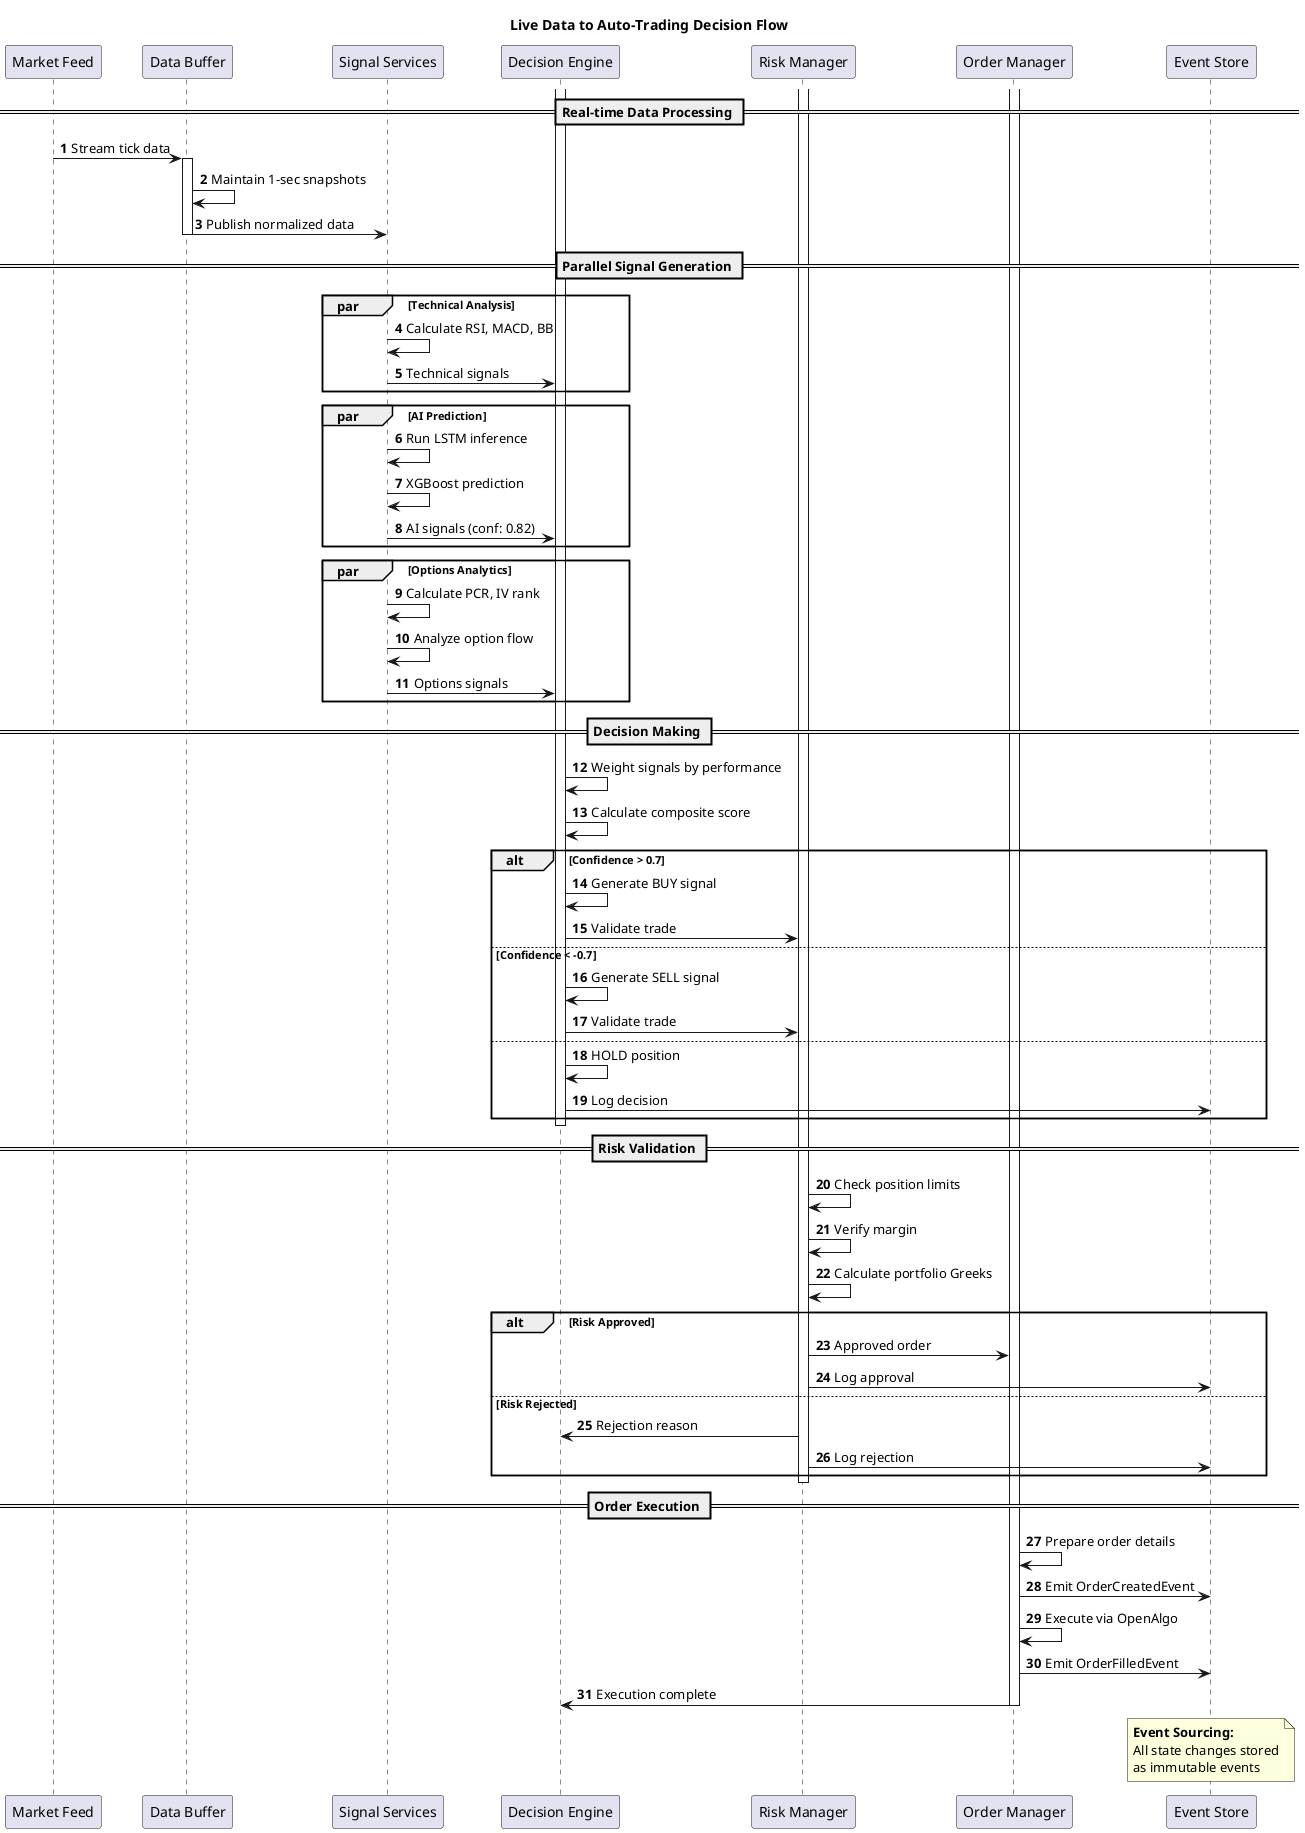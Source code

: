 @startuml Live_Data_Decision_Flow

title Live Data to Auto-Trading Decision Flow

participant "Market Feed" as feed
participant "Data Buffer" as buffer
participant "Signal Services" as signals
participant "Decision Engine" as decision
participant "Risk Manager" as risk
participant "Order Manager" as order
participant "Event Store" as events

autonumber

== Real-time Data Processing ==
feed -> buffer : Stream tick data
activate buffer
buffer -> buffer : Maintain 1-sec snapshots
buffer -> signals : Publish normalized data
deactivate buffer

== Parallel Signal Generation ==
group par [Technical Analysis]
    signals -> signals : Calculate RSI, MACD, BB
    signals -> decision : Technical signals
end
group par [AI Prediction]
    signals -> signals : Run LSTM inference
    signals -> signals : XGBoost prediction
    signals -> decision : AI signals (conf: 0.82)
end
group par [Options Analytics]
    signals -> signals : Calculate PCR, IV rank
    signals -> signals : Analyze option flow
    signals -> decision : Options signals
end

== Decision Making ==
activate decision
decision -> decision : Weight signals by performance
decision -> decision : Calculate composite score
alt Confidence > 0.7
    decision -> decision : Generate BUY signal
    decision -> risk : Validate trade
else Confidence < -0.7
    decision -> decision : Generate SELL signal
    decision -> risk : Validate trade
else
    decision -> decision : HOLD position
    decision -> events : Log decision
end
deactivate decision

== Risk Validation ==
activate risk
risk -> risk : Check position limits
risk -> risk : Verify margin
risk -> risk : Calculate portfolio Greeks

alt Risk Approved
    risk -> order : Approved order
    risk -> events : Log approval
else Risk Rejected
    risk -> decision : Rejection reason
    risk -> events : Log rejection
end
deactivate risk

== Order Execution ==
activate order
order -> order : Prepare order details
order -> events : Emit OrderCreatedEvent
order -> order : Execute via OpenAlgo
order -> events : Emit OrderFilledEvent
order -> decision : Execution complete
deactivate order

note over events
  **Event Sourcing:**
  All state changes stored
  as immutable events
end note

@enduml